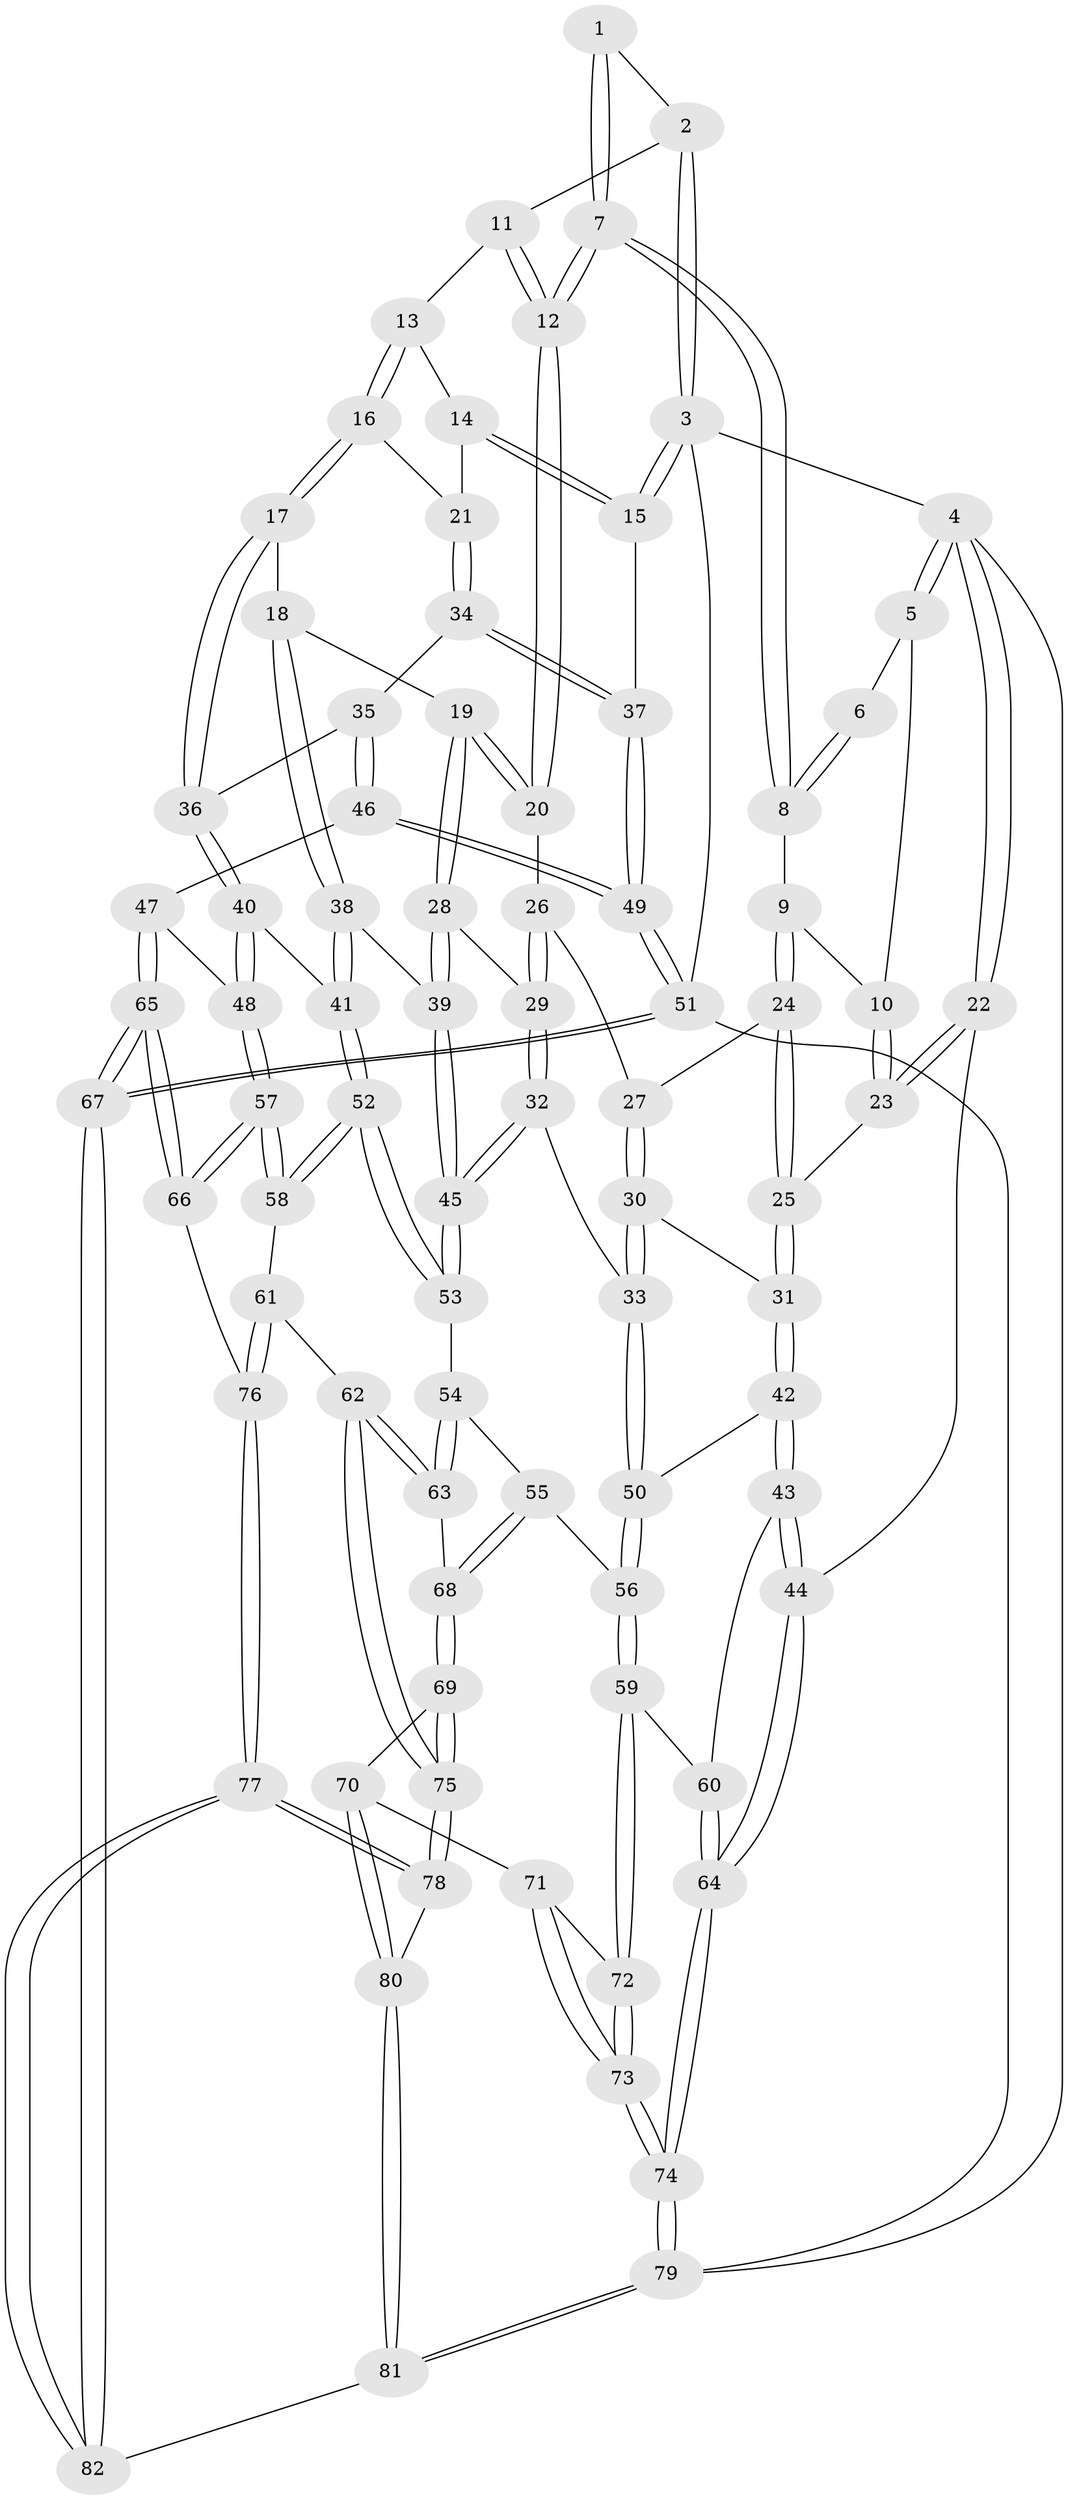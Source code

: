 // coarse degree distribution, {3: 0.16326530612244897, 5: 0.24489795918367346, 6: 0.12244897959183673, 4: 0.46938775510204084}
// Generated by graph-tools (version 1.1) at 2025/52/02/27/25 19:52:37]
// undirected, 82 vertices, 202 edges
graph export_dot {
graph [start="1"]
  node [color=gray90,style=filled];
  1 [pos="+0.5082294803258824+0"];
  2 [pos="+0.6873712308406333+0"];
  3 [pos="+1+0"];
  4 [pos="+0+0"];
  5 [pos="+0.14459627838953393+0"];
  6 [pos="+0.16954600879610662+0"];
  7 [pos="+0.4271217343443195+0.17933925525401676"];
  8 [pos="+0.35090973831455+0.17318033497359417"];
  9 [pos="+0.27831483053438416+0.20239596664330564"];
  10 [pos="+0.1218814854564974+0.14919504928954017"];
  11 [pos="+0.6972256996095034+0.07340176022279156"];
  12 [pos="+0.4522877243681642+0.20437198257930747"];
  13 [pos="+0.7335233085851515+0.1491254774762036"];
  14 [pos="+0.9544005987566094+0.11559708663783799"];
  15 [pos="+1+0"];
  16 [pos="+0.7333992040165188+0.15760809685430072"];
  17 [pos="+0.5923534112035864+0.3173312287119639"];
  18 [pos="+0.5684442563133879+0.3237402122836179"];
  19 [pos="+0.5098568619720936+0.2963910329213971"];
  20 [pos="+0.47919043778321474+0.2647485520598093"];
  21 [pos="+0.8463021894285027+0.31747619547477496"];
  22 [pos="+0+0.26105400792107347"];
  23 [pos="+0.002268704964401006+0.2544035422720309"];
  24 [pos="+0.24899819925362934+0.32607371160755166"];
  25 [pos="+0.09940188778989176+0.3542666341729759"];
  26 [pos="+0.33323681310741954+0.3732438920713769"];
  27 [pos="+0.2739754364777591+0.360391698045096"];
  28 [pos="+0.424923695067603+0.4485383587626105"];
  29 [pos="+0.35090677252540986+0.41250266911037636"];
  30 [pos="+0.2261916486109609+0.5103474347831188"];
  31 [pos="+0.12421248858579038+0.49381116131518465"];
  32 [pos="+0.28514423575962383+0.5460177638520857"];
  33 [pos="+0.2667774598787119+0.5412178011711949"];
  34 [pos="+0.860650023463054+0.386698908650883"];
  35 [pos="+0.8512480448793528+0.3964991589538416"];
  36 [pos="+0.836635725501056+0.4023532611315372"];
  37 [pos="+1+0.3623430030762445"];
  38 [pos="+0.5906109405247093+0.5227534285776554"];
  39 [pos="+0.4353315875658916+0.5295533807803058"];
  40 [pos="+0.7192577592019402+0.5343609473374499"];
  41 [pos="+0.611986650480505+0.543063477977942"];
  42 [pos="+0.0337728866595386+0.5756859463603035"];
  43 [pos="+0+0.5950458580115643"];
  44 [pos="+0+0.6325019928930184"];
  45 [pos="+0.3643935306639474+0.5925377356958403"];
  46 [pos="+0.941003639888882+0.6590801882083386"];
  47 [pos="+0.8865542040357439+0.6801324902264501"];
  48 [pos="+0.7829677177297862+0.6430128900069938"];
  49 [pos="+1+0.6957606514636167"];
  50 [pos="+0.18508547333403563+0.6718047137861607"];
  51 [pos="+1+1"];
  52 [pos="+0.562390250929461+0.7792260097121602"];
  53 [pos="+0.37067796847159135+0.6269976619746087"];
  54 [pos="+0.33101344890217477+0.682013057886518"];
  55 [pos="+0.2781296022460282+0.7308810913671853"];
  56 [pos="+0.18956265032118683+0.6893719355267529"];
  57 [pos="+0.6075474379807678+0.8189521570194027"];
  58 [pos="+0.5639986364856492+0.7841369887397364"];
  59 [pos="+0.13716400511891372+0.7494610757009613"];
  60 [pos="+0.12353790899587305+0.7442328455228729"];
  61 [pos="+0.42822655202483795+0.842695422801014"];
  62 [pos="+0.4199486462538219+0.8427032719833764"];
  63 [pos="+0.40271378708732464+0.8377052251952553"];
  64 [pos="+0+0.9029185493113272"];
  65 [pos="+0.7595858017281294+0.9765068423106186"];
  66 [pos="+0.6095893318045469+0.8220896776181712"];
  67 [pos="+0.9159449836171932+1"];
  68 [pos="+0.27105522393428444+0.8268082638394473"];
  69 [pos="+0.2652234335736041+0.832494273187054"];
  70 [pos="+0.2403465031429337+0.8503575067412014"];
  71 [pos="+0.2192617406950438+0.8523428899853094"];
  72 [pos="+0.13837401260187593+0.7542152027129253"];
  73 [pos="+0+1"];
  74 [pos="+0+1"];
  75 [pos="+0.3484331886979067+0.9322480321918315"];
  76 [pos="+0.4158870512810259+1"];
  77 [pos="+0.3811174077452936+1"];
  78 [pos="+0.34345609122119397+0.9541868628383888"];
  79 [pos="+0+1"];
  80 [pos="+0.25882348240243186+0.9062756844075697"];
  81 [pos="+0.2601847776207325+1"];
  82 [pos="+0.3678875105948179+1"];
  1 -- 2;
  1 -- 7;
  1 -- 7;
  2 -- 3;
  2 -- 3;
  2 -- 11;
  3 -- 4;
  3 -- 15;
  3 -- 15;
  3 -- 51;
  4 -- 5;
  4 -- 5;
  4 -- 22;
  4 -- 22;
  4 -- 79;
  5 -- 6;
  5 -- 10;
  6 -- 8;
  6 -- 8;
  7 -- 8;
  7 -- 8;
  7 -- 12;
  7 -- 12;
  8 -- 9;
  9 -- 10;
  9 -- 24;
  9 -- 24;
  10 -- 23;
  10 -- 23;
  11 -- 12;
  11 -- 12;
  11 -- 13;
  12 -- 20;
  12 -- 20;
  13 -- 14;
  13 -- 16;
  13 -- 16;
  14 -- 15;
  14 -- 15;
  14 -- 21;
  15 -- 37;
  16 -- 17;
  16 -- 17;
  16 -- 21;
  17 -- 18;
  17 -- 36;
  17 -- 36;
  18 -- 19;
  18 -- 38;
  18 -- 38;
  19 -- 20;
  19 -- 20;
  19 -- 28;
  19 -- 28;
  20 -- 26;
  21 -- 34;
  21 -- 34;
  22 -- 23;
  22 -- 23;
  22 -- 44;
  23 -- 25;
  24 -- 25;
  24 -- 25;
  24 -- 27;
  25 -- 31;
  25 -- 31;
  26 -- 27;
  26 -- 29;
  26 -- 29;
  27 -- 30;
  27 -- 30;
  28 -- 29;
  28 -- 39;
  28 -- 39;
  29 -- 32;
  29 -- 32;
  30 -- 31;
  30 -- 33;
  30 -- 33;
  31 -- 42;
  31 -- 42;
  32 -- 33;
  32 -- 45;
  32 -- 45;
  33 -- 50;
  33 -- 50;
  34 -- 35;
  34 -- 37;
  34 -- 37;
  35 -- 36;
  35 -- 46;
  35 -- 46;
  36 -- 40;
  36 -- 40;
  37 -- 49;
  37 -- 49;
  38 -- 39;
  38 -- 41;
  38 -- 41;
  39 -- 45;
  39 -- 45;
  40 -- 41;
  40 -- 48;
  40 -- 48;
  41 -- 52;
  41 -- 52;
  42 -- 43;
  42 -- 43;
  42 -- 50;
  43 -- 44;
  43 -- 44;
  43 -- 60;
  44 -- 64;
  44 -- 64;
  45 -- 53;
  45 -- 53;
  46 -- 47;
  46 -- 49;
  46 -- 49;
  47 -- 48;
  47 -- 65;
  47 -- 65;
  48 -- 57;
  48 -- 57;
  49 -- 51;
  49 -- 51;
  50 -- 56;
  50 -- 56;
  51 -- 67;
  51 -- 67;
  51 -- 79;
  52 -- 53;
  52 -- 53;
  52 -- 58;
  52 -- 58;
  53 -- 54;
  54 -- 55;
  54 -- 63;
  54 -- 63;
  55 -- 56;
  55 -- 68;
  55 -- 68;
  56 -- 59;
  56 -- 59;
  57 -- 58;
  57 -- 58;
  57 -- 66;
  57 -- 66;
  58 -- 61;
  59 -- 60;
  59 -- 72;
  59 -- 72;
  60 -- 64;
  60 -- 64;
  61 -- 62;
  61 -- 76;
  61 -- 76;
  62 -- 63;
  62 -- 63;
  62 -- 75;
  62 -- 75;
  63 -- 68;
  64 -- 74;
  64 -- 74;
  65 -- 66;
  65 -- 66;
  65 -- 67;
  65 -- 67;
  66 -- 76;
  67 -- 82;
  67 -- 82;
  68 -- 69;
  68 -- 69;
  69 -- 70;
  69 -- 75;
  69 -- 75;
  70 -- 71;
  70 -- 80;
  70 -- 80;
  71 -- 72;
  71 -- 73;
  71 -- 73;
  72 -- 73;
  72 -- 73;
  73 -- 74;
  73 -- 74;
  74 -- 79;
  74 -- 79;
  75 -- 78;
  75 -- 78;
  76 -- 77;
  76 -- 77;
  77 -- 78;
  77 -- 78;
  77 -- 82;
  77 -- 82;
  78 -- 80;
  79 -- 81;
  79 -- 81;
  80 -- 81;
  80 -- 81;
  81 -- 82;
}
